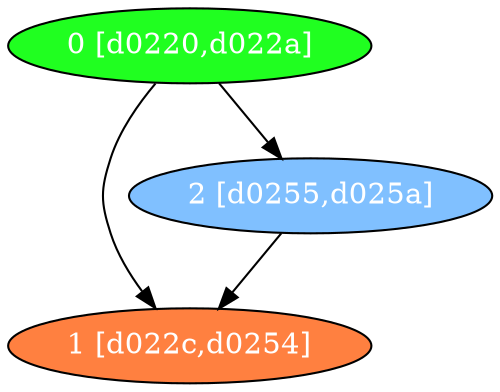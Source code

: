 diGraph libnss3{
	libnss3_0  [style=filled fillcolor="#20FF20" fontcolor="#ffffff" shape=oval label="0 [d0220,d022a]"]
	libnss3_1  [style=filled fillcolor="#FF8040" fontcolor="#ffffff" shape=oval label="1 [d022c,d0254]"]
	libnss3_2  [style=filled fillcolor="#80C0FF" fontcolor="#ffffff" shape=oval label="2 [d0255,d025a]"]

	libnss3_0 -> libnss3_1
	libnss3_0 -> libnss3_2
	libnss3_2 -> libnss3_1
}